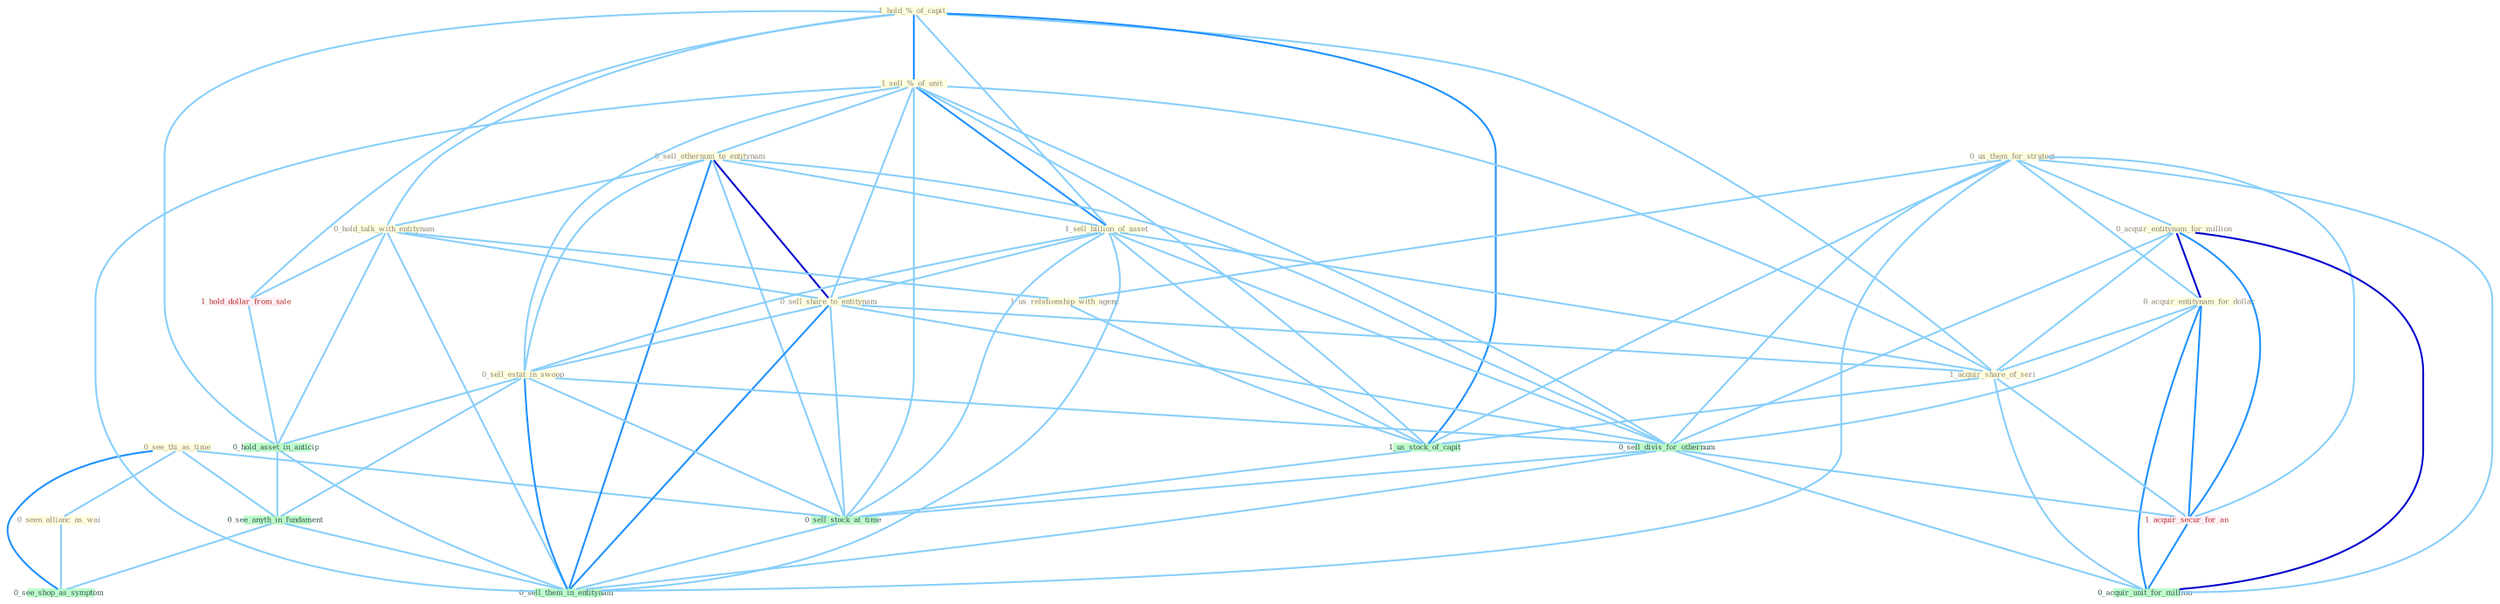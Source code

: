 Graph G{ 
    node
    [shape=polygon,style=filled,width=.5,height=.06,color="#BDFCC9",fixedsize=true,fontsize=4,
    fontcolor="#2f4f4f"];
    {node
    [color="#ffffe0", fontcolor="#8b7d6b"] "1_hold_%_of_capit " "0_see_thi_as_time " "0_us_them_for_strategi " "1_sell_%_of_unit " "0_sell_othernum_to_entitynam " "1_sell_billion_of_asset " "0_hold_talk_with_entitynam " "0_acquir_entitynam_for_million " "0_sell_share_to_entitynam " "0_seen_allianc_as_wai " "1_us_relationship_with_agenc " "0_acquir_entitynam_for_dollar " "0_sell_estat_in_swoop " "1_acquir_share_of_seri "}
{node [color="#fff0f5", fontcolor="#b22222"] "1_acquir_secur_for_an " "1_hold_dollar_from_sale "}
edge [color="#B0E2FF"];

	"1_hold_%_of_capit " -- "1_sell_%_of_unit " [w="2", color="#1e90ff" , len=0.8];
	"1_hold_%_of_capit " -- "1_sell_billion_of_asset " [w="1", color="#87cefa" ];
	"1_hold_%_of_capit " -- "0_hold_talk_with_entitynam " [w="1", color="#87cefa" ];
	"1_hold_%_of_capit " -- "1_acquir_share_of_seri " [w="1", color="#87cefa" ];
	"1_hold_%_of_capit " -- "1_us_stock_of_capit " [w="2", color="#1e90ff" , len=0.8];
	"1_hold_%_of_capit " -- "1_hold_dollar_from_sale " [w="1", color="#87cefa" ];
	"1_hold_%_of_capit " -- "0_hold_asset_in_anticip " [w="1", color="#87cefa" ];
	"0_see_thi_as_time " -- "0_seen_allianc_as_wai " [w="1", color="#87cefa" ];
	"0_see_thi_as_time " -- "0_sell_stock_at_time " [w="1", color="#87cefa" ];
	"0_see_thi_as_time " -- "0_see_anyth_in_fundament " [w="1", color="#87cefa" ];
	"0_see_thi_as_time " -- "0_see_shop_as_symptom " [w="2", color="#1e90ff" , len=0.8];
	"0_us_them_for_strategi " -- "0_acquir_entitynam_for_million " [w="1", color="#87cefa" ];
	"0_us_them_for_strategi " -- "1_us_relationship_with_agenc " [w="1", color="#87cefa" ];
	"0_us_them_for_strategi " -- "0_acquir_entitynam_for_dollar " [w="1", color="#87cefa" ];
	"0_us_them_for_strategi " -- "0_sell_divis_for_othernum " [w="1", color="#87cefa" ];
	"0_us_them_for_strategi " -- "1_acquir_secur_for_an " [w="1", color="#87cefa" ];
	"0_us_them_for_strategi " -- "1_us_stock_of_capit " [w="1", color="#87cefa" ];
	"0_us_them_for_strategi " -- "0_acquir_unit_for_million " [w="1", color="#87cefa" ];
	"0_us_them_for_strategi " -- "0_sell_them_in_entitynam " [w="1", color="#87cefa" ];
	"1_sell_%_of_unit " -- "0_sell_othernum_to_entitynam " [w="1", color="#87cefa" ];
	"1_sell_%_of_unit " -- "1_sell_billion_of_asset " [w="2", color="#1e90ff" , len=0.8];
	"1_sell_%_of_unit " -- "0_sell_share_to_entitynam " [w="1", color="#87cefa" ];
	"1_sell_%_of_unit " -- "0_sell_estat_in_swoop " [w="1", color="#87cefa" ];
	"1_sell_%_of_unit " -- "1_acquir_share_of_seri " [w="1", color="#87cefa" ];
	"1_sell_%_of_unit " -- "0_sell_divis_for_othernum " [w="1", color="#87cefa" ];
	"1_sell_%_of_unit " -- "1_us_stock_of_capit " [w="1", color="#87cefa" ];
	"1_sell_%_of_unit " -- "0_sell_stock_at_time " [w="1", color="#87cefa" ];
	"1_sell_%_of_unit " -- "0_sell_them_in_entitynam " [w="1", color="#87cefa" ];
	"0_sell_othernum_to_entitynam " -- "1_sell_billion_of_asset " [w="1", color="#87cefa" ];
	"0_sell_othernum_to_entitynam " -- "0_hold_talk_with_entitynam " [w="1", color="#87cefa" ];
	"0_sell_othernum_to_entitynam " -- "0_sell_share_to_entitynam " [w="3", color="#0000cd" , len=0.6];
	"0_sell_othernum_to_entitynam " -- "0_sell_estat_in_swoop " [w="1", color="#87cefa" ];
	"0_sell_othernum_to_entitynam " -- "0_sell_divis_for_othernum " [w="1", color="#87cefa" ];
	"0_sell_othernum_to_entitynam " -- "0_sell_stock_at_time " [w="1", color="#87cefa" ];
	"0_sell_othernum_to_entitynam " -- "0_sell_them_in_entitynam " [w="2", color="#1e90ff" , len=0.8];
	"1_sell_billion_of_asset " -- "0_sell_share_to_entitynam " [w="1", color="#87cefa" ];
	"1_sell_billion_of_asset " -- "0_sell_estat_in_swoop " [w="1", color="#87cefa" ];
	"1_sell_billion_of_asset " -- "1_acquir_share_of_seri " [w="1", color="#87cefa" ];
	"1_sell_billion_of_asset " -- "0_sell_divis_for_othernum " [w="1", color="#87cefa" ];
	"1_sell_billion_of_asset " -- "1_us_stock_of_capit " [w="1", color="#87cefa" ];
	"1_sell_billion_of_asset " -- "0_sell_stock_at_time " [w="1", color="#87cefa" ];
	"1_sell_billion_of_asset " -- "0_sell_them_in_entitynam " [w="1", color="#87cefa" ];
	"0_hold_talk_with_entitynam " -- "0_sell_share_to_entitynam " [w="1", color="#87cefa" ];
	"0_hold_talk_with_entitynam " -- "1_us_relationship_with_agenc " [w="1", color="#87cefa" ];
	"0_hold_talk_with_entitynam " -- "1_hold_dollar_from_sale " [w="1", color="#87cefa" ];
	"0_hold_talk_with_entitynam " -- "0_hold_asset_in_anticip " [w="1", color="#87cefa" ];
	"0_hold_talk_with_entitynam " -- "0_sell_them_in_entitynam " [w="1", color="#87cefa" ];
	"0_acquir_entitynam_for_million " -- "0_acquir_entitynam_for_dollar " [w="3", color="#0000cd" , len=0.6];
	"0_acquir_entitynam_for_million " -- "1_acquir_share_of_seri " [w="1", color="#87cefa" ];
	"0_acquir_entitynam_for_million " -- "0_sell_divis_for_othernum " [w="1", color="#87cefa" ];
	"0_acquir_entitynam_for_million " -- "1_acquir_secur_for_an " [w="2", color="#1e90ff" , len=0.8];
	"0_acquir_entitynam_for_million " -- "0_acquir_unit_for_million " [w="3", color="#0000cd" , len=0.6];
	"0_sell_share_to_entitynam " -- "0_sell_estat_in_swoop " [w="1", color="#87cefa" ];
	"0_sell_share_to_entitynam " -- "1_acquir_share_of_seri " [w="1", color="#87cefa" ];
	"0_sell_share_to_entitynam " -- "0_sell_divis_for_othernum " [w="1", color="#87cefa" ];
	"0_sell_share_to_entitynam " -- "0_sell_stock_at_time " [w="1", color="#87cefa" ];
	"0_sell_share_to_entitynam " -- "0_sell_them_in_entitynam " [w="2", color="#1e90ff" , len=0.8];
	"0_seen_allianc_as_wai " -- "0_see_shop_as_symptom " [w="1", color="#87cefa" ];
	"1_us_relationship_with_agenc " -- "1_us_stock_of_capit " [w="1", color="#87cefa" ];
	"0_acquir_entitynam_for_dollar " -- "1_acquir_share_of_seri " [w="1", color="#87cefa" ];
	"0_acquir_entitynam_for_dollar " -- "0_sell_divis_for_othernum " [w="1", color="#87cefa" ];
	"0_acquir_entitynam_for_dollar " -- "1_acquir_secur_for_an " [w="2", color="#1e90ff" , len=0.8];
	"0_acquir_entitynam_for_dollar " -- "0_acquir_unit_for_million " [w="2", color="#1e90ff" , len=0.8];
	"0_sell_estat_in_swoop " -- "0_sell_divis_for_othernum " [w="1", color="#87cefa" ];
	"0_sell_estat_in_swoop " -- "0_hold_asset_in_anticip " [w="1", color="#87cefa" ];
	"0_sell_estat_in_swoop " -- "0_sell_stock_at_time " [w="1", color="#87cefa" ];
	"0_sell_estat_in_swoop " -- "0_see_anyth_in_fundament " [w="1", color="#87cefa" ];
	"0_sell_estat_in_swoop " -- "0_sell_them_in_entitynam " [w="2", color="#1e90ff" , len=0.8];
	"1_acquir_share_of_seri " -- "1_acquir_secur_for_an " [w="1", color="#87cefa" ];
	"1_acquir_share_of_seri " -- "1_us_stock_of_capit " [w="1", color="#87cefa" ];
	"1_acquir_share_of_seri " -- "0_acquir_unit_for_million " [w="1", color="#87cefa" ];
	"0_sell_divis_for_othernum " -- "1_acquir_secur_for_an " [w="1", color="#87cefa" ];
	"0_sell_divis_for_othernum " -- "0_sell_stock_at_time " [w="1", color="#87cefa" ];
	"0_sell_divis_for_othernum " -- "0_acquir_unit_for_million " [w="1", color="#87cefa" ];
	"0_sell_divis_for_othernum " -- "0_sell_them_in_entitynam " [w="1", color="#87cefa" ];
	"1_acquir_secur_for_an " -- "0_acquir_unit_for_million " [w="2", color="#1e90ff" , len=0.8];
	"1_us_stock_of_capit " -- "0_sell_stock_at_time " [w="1", color="#87cefa" ];
	"1_hold_dollar_from_sale " -- "0_hold_asset_in_anticip " [w="1", color="#87cefa" ];
	"0_hold_asset_in_anticip " -- "0_see_anyth_in_fundament " [w="1", color="#87cefa" ];
	"0_hold_asset_in_anticip " -- "0_sell_them_in_entitynam " [w="1", color="#87cefa" ];
	"0_sell_stock_at_time " -- "0_sell_them_in_entitynam " [w="1", color="#87cefa" ];
	"0_see_anyth_in_fundament " -- "0_see_shop_as_symptom " [w="1", color="#87cefa" ];
	"0_see_anyth_in_fundament " -- "0_sell_them_in_entitynam " [w="1", color="#87cefa" ];
}